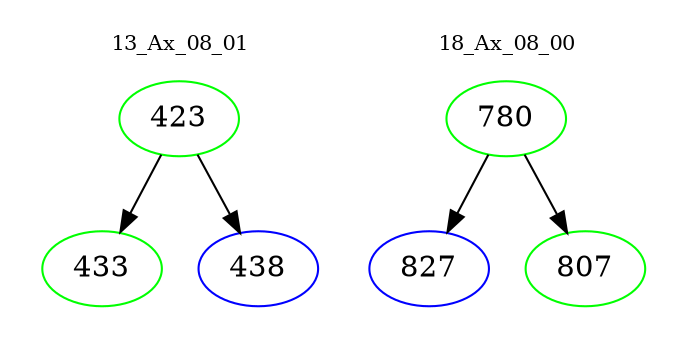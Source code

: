 digraph{
subgraph cluster_0 {
color = white
label = "13_Ax_08_01";
fontsize=10;
T0_423 [label="423", color="green"]
T0_423 -> T0_433 [color="black"]
T0_433 [label="433", color="green"]
T0_423 -> T0_438 [color="black"]
T0_438 [label="438", color="blue"]
}
subgraph cluster_1 {
color = white
label = "18_Ax_08_00";
fontsize=10;
T1_780 [label="780", color="green"]
T1_780 -> T1_827 [color="black"]
T1_827 [label="827", color="blue"]
T1_780 -> T1_807 [color="black"]
T1_807 [label="807", color="green"]
}
}
